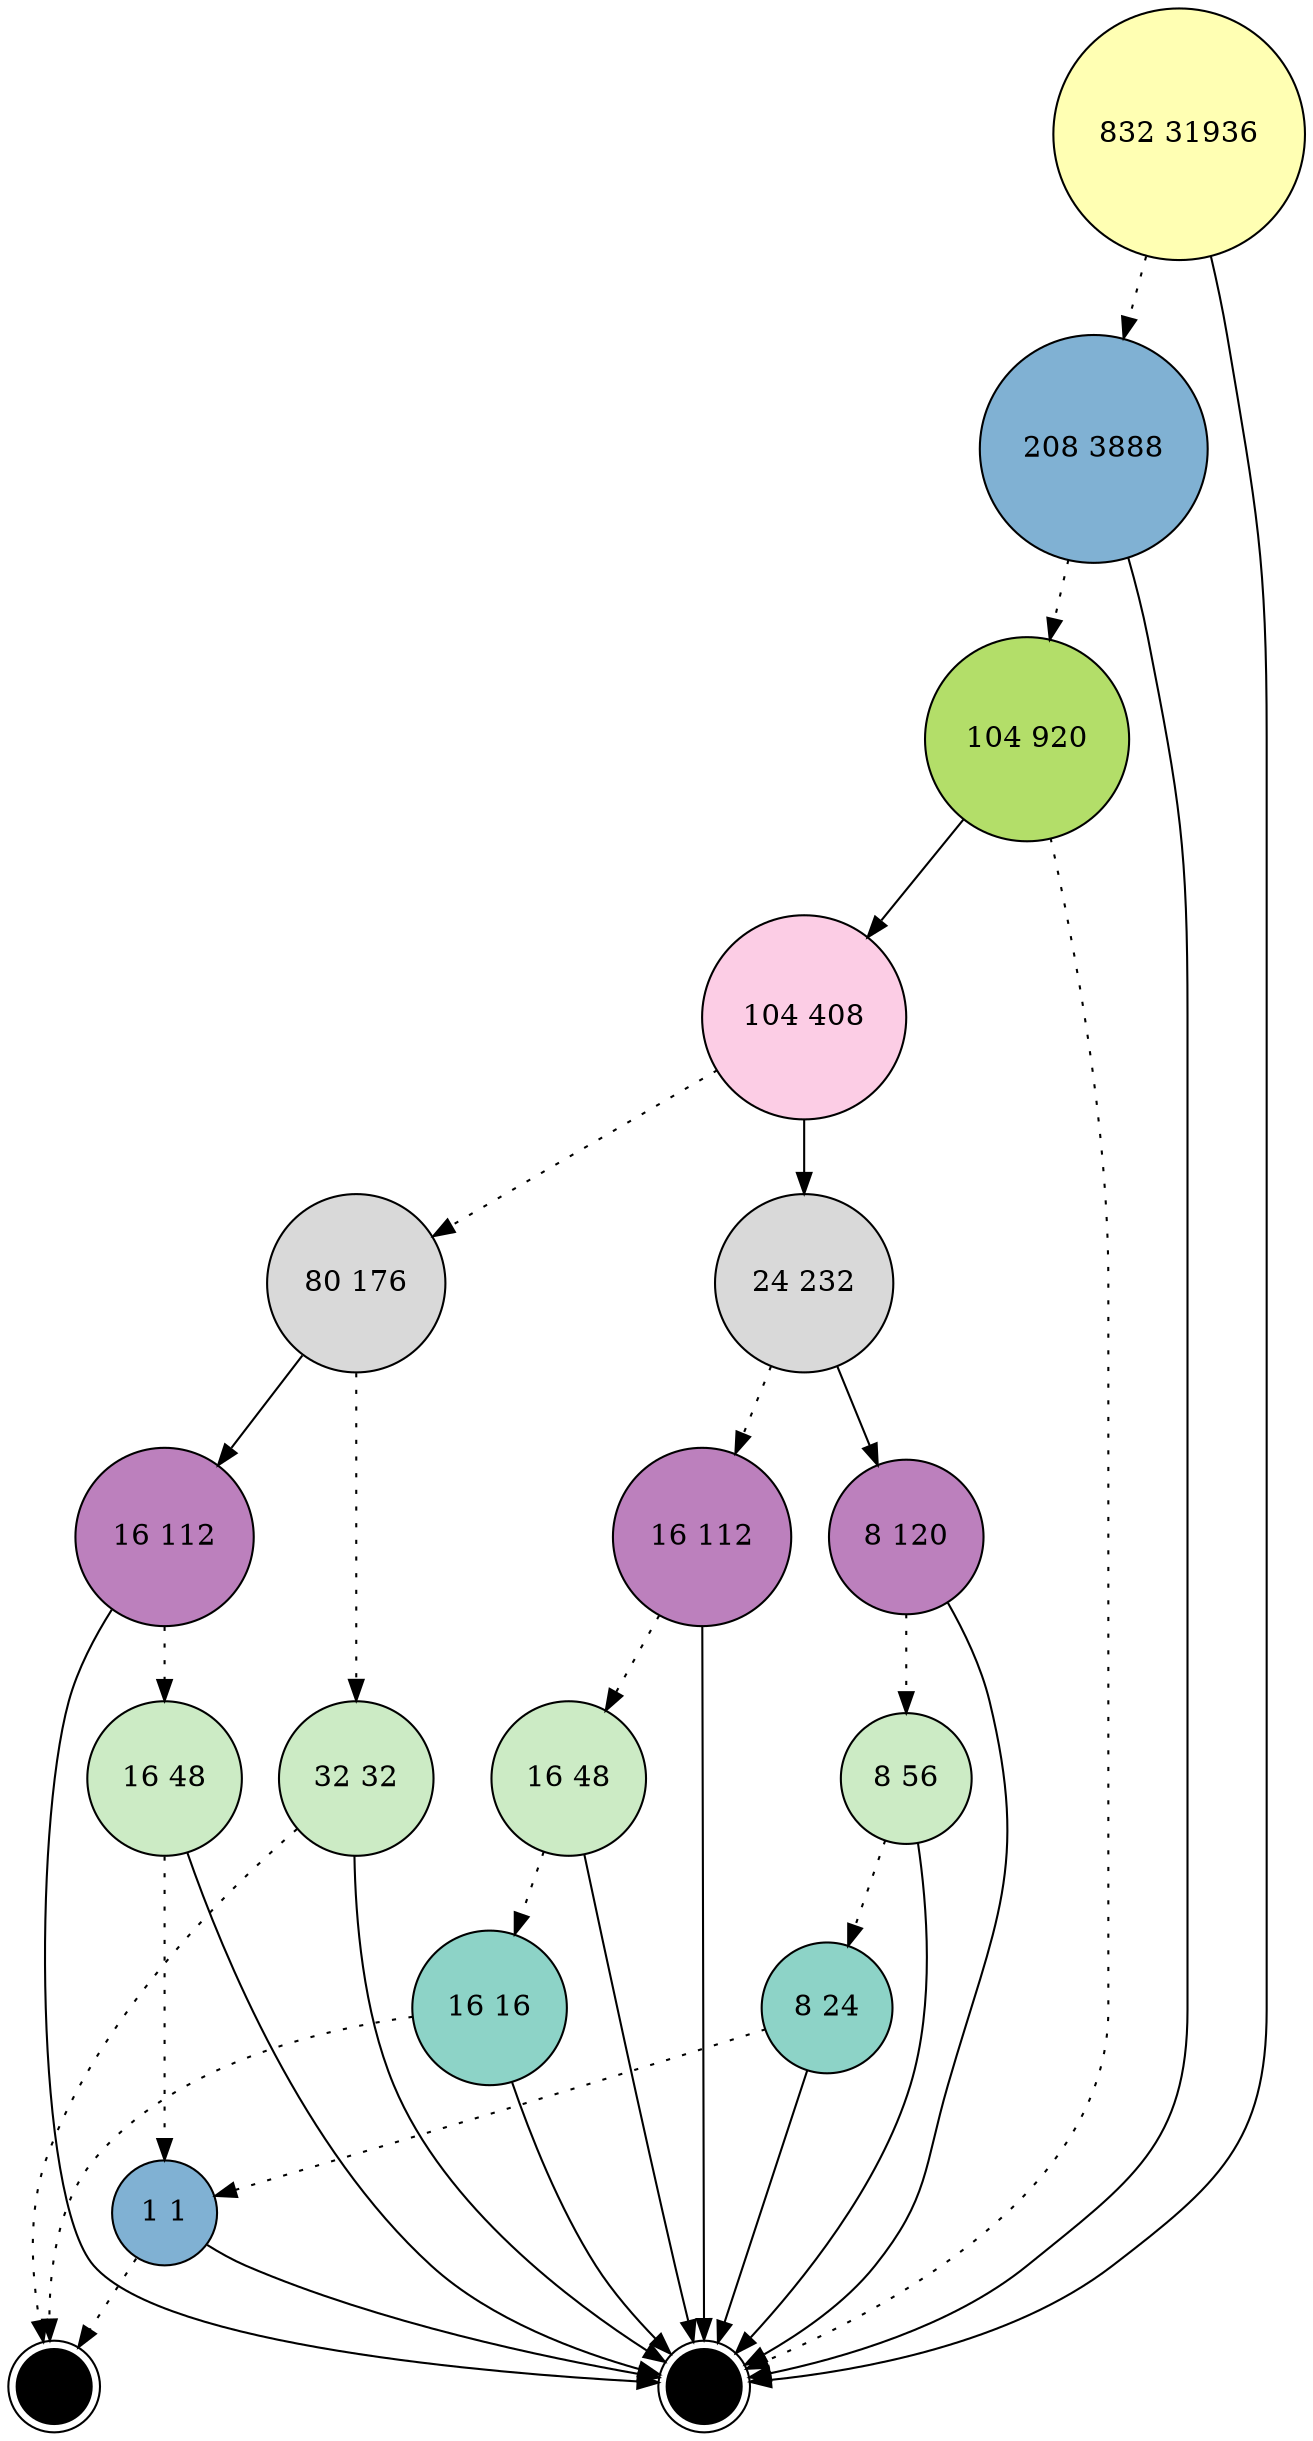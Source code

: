 digraph "" {
		node [colorscheme=set312,
		label="\N",
		shape=circle,
		style=filled
		];
{
graph [rank=same];
437121	[fillcolor=2, label="832 31936", rank=1];
}
{
graph [rank=same];
437120	[fillcolor=5, label="208 3888", rank=2];
}
{
graph [rank=same];
437119	[fillcolor=7, label="104 920", rank=3];
}
{
graph [rank=same];
437118	[fillcolor=8, label="104 408", rank=4];
}
{
graph [rank=same];
437113	[fillcolor=9, label="24 232", rank=5];
437117	[fillcolor=9, label="80 176", rank=5];
}
{
graph [rank=same];
437112	[fillcolor=10, label="16 112", rank=6];
437109	[fillcolor=10, label="8 120", rank=6];
437115	[fillcolor=10, label="16 112", rank=6];
}
{
graph [rank=same];
437108	[fillcolor=11, label="8 56", rank=7];
437111	[fillcolor=11, label="16 48", rank=7];
437116	[fillcolor=11, label="32 32", rank=7];
437114	[fillcolor=11, label="16 48", rank=7];
}
{
graph [rank=same];
437110	[fillcolor=1, label="16 16", rank=8];
437107	[fillcolor=1, label="8 24", rank=8];
}
{
graph [rank=same];
437106	[fillcolor=5, label="1 1", rank=9];
}
0	 [fillcolor=White, label=F, rank=None, shape=doublecircle];
1	 [fillcolor=White, label=T, rank=None, shape=doublecircle];
437120 -> 437119 		[style=dotted];
437120 -> 1
437117 -> 437116 		[style=dotted];
437117 -> 437115
437114 -> 437106 		[style=dotted];
437114 -> 1
437116 -> 0 		[style=dotted];
437116 -> 1
437111 -> 437110 		[style=dotted];
437111 -> 1
437115 -> 437114 		[style=dotted];
437115 -> 1
437107 -> 437106 		[style=dotted];
437107 -> 1
437118 -> 437117 		[style=dotted];
437118 -> 437113
437109 -> 437108 		[style=dotted];
437109 -> 1
437108 -> 437107 		[style=dotted];
437108 -> 1
437113 -> 437112 		[style=dotted];
437113 -> 437109
437106 -> 0 		[style=dotted];
437106 -> 1
437119 -> 1 		[style=dotted];
437119 -> 437118
437110 -> 0 		[style=dotted];
437110 -> 1
437112 -> 437111 		[style=dotted];
437112 -> 1
437121 -> 437120 		[style=dotted];
437121 -> 1
}